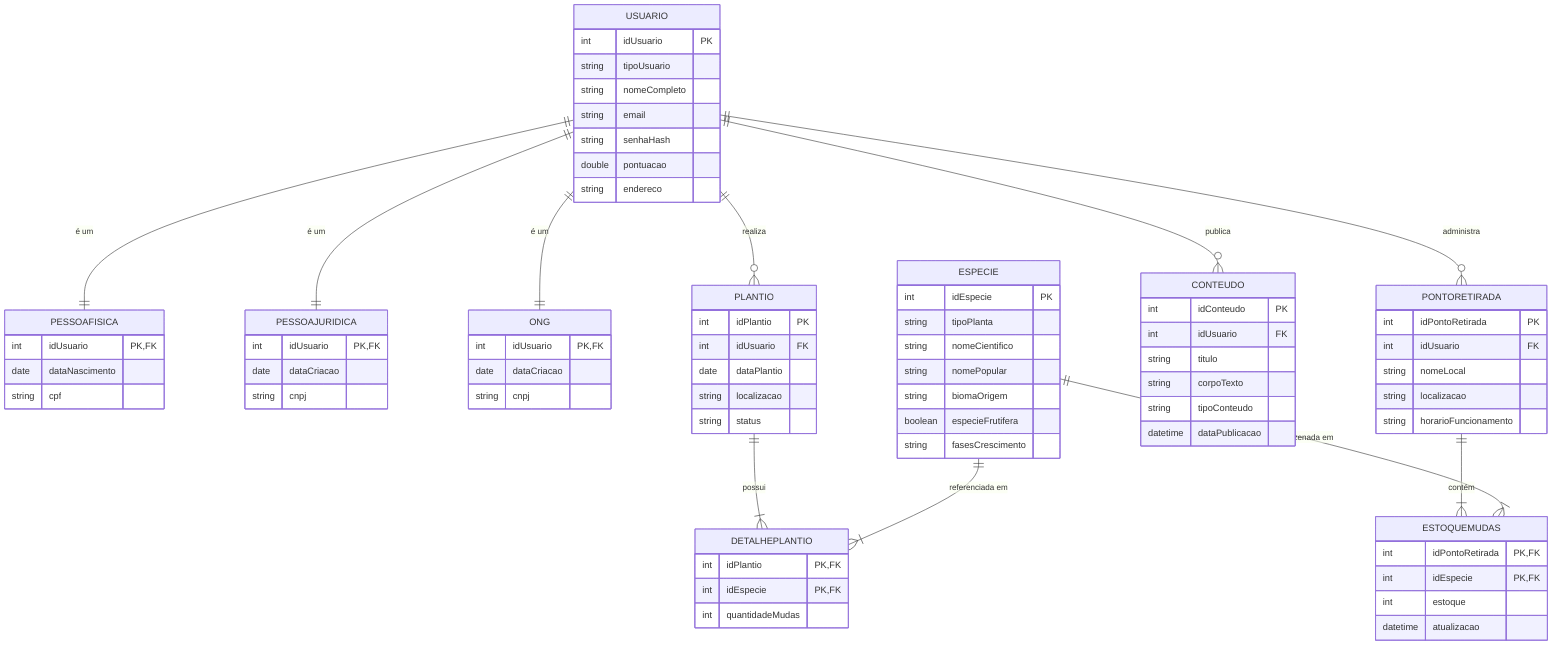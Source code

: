 erDiagram
    %% ===== ENTIDADES PRINCIPAIS =====
    USUARIO {
        int idUsuario PK
        string tipoUsuario
        string nomeCompleto
        string email
        string senhaHash
        double pontuacao
        string endereco
    }

    PESSOAFISICA {
        int idUsuario PK, FK
        date dataNascimento
        string cpf
    }

    PESSOAJURIDICA {
        int idUsuario PK, FK
        date dataCriacao
        string cnpj
    }

    ONG {
        int idUsuario PK, FK
        date dataCriacao
        string cnpj
    }

    ESPECIE {
        int idEspecie PK
        string tipoPlanta
        string nomeCientifico
        string nomePopular
        string biomaOrigem
        boolean especieFrutifera
        string fasesCrescimento
    }

    PLANTIO {
        int idPlantio PK
        int idUsuario FK
        date dataPlantio
        string localizacao
        string status
    }

    DETALHEPLANTIO {
        int idPlantio PK, FK
        int idEspecie PK, FK
        int quantidadeMudas
    }

    CONTEUDO {
        int idConteudo PK
        int idUsuario FK
        string titulo
        string corpoTexto
        string tipoConteudo
        datetime dataPublicacao
    }

    PONTORETIRADA {
        int idPontoRetirada PK
        int idUsuario FK
        string nomeLocal
        string localizacao
        string horarioFuncionamento
    }

    ESTOQUEMUDAS {
        int idPontoRetirada PK, FK
        int idEspecie PK, FK
        int estoque
        datetime atualizacao
    }

    %% ===== RELACIONAMENTOS =====

    %% Usuário pode ter vários plantios e conteúdos
    USUARIO ||--o{ PLANTIO : "realiza"
    USUARIO ||--o{ CONTEUDO : "publica"
    USUARIO ||--o{ PONTORETIRADA : "administra"

    %% Especializações de Usuário
    USUARIO ||--|| PESSOAFISICA : "é um"
    USUARIO ||--|| PESSOAJURIDICA : "é um"
    USUARIO ||--|| ONG : "é um"

    %% Plantio com Detalhes e Espécies
    PLANTIO ||--|{ DETALHEPLANTIO : "possui"
    ESPECIE ||--|{ DETALHEPLANTIO : "referenciada em"

    %% Ponto de Retirada com Estoque
    PONTORETIRADA ||--|{ ESTOQUEMUDAS : "contém"
    ESPECIE ||--|{ ESTOQUEMUDAS : "armazenada em"